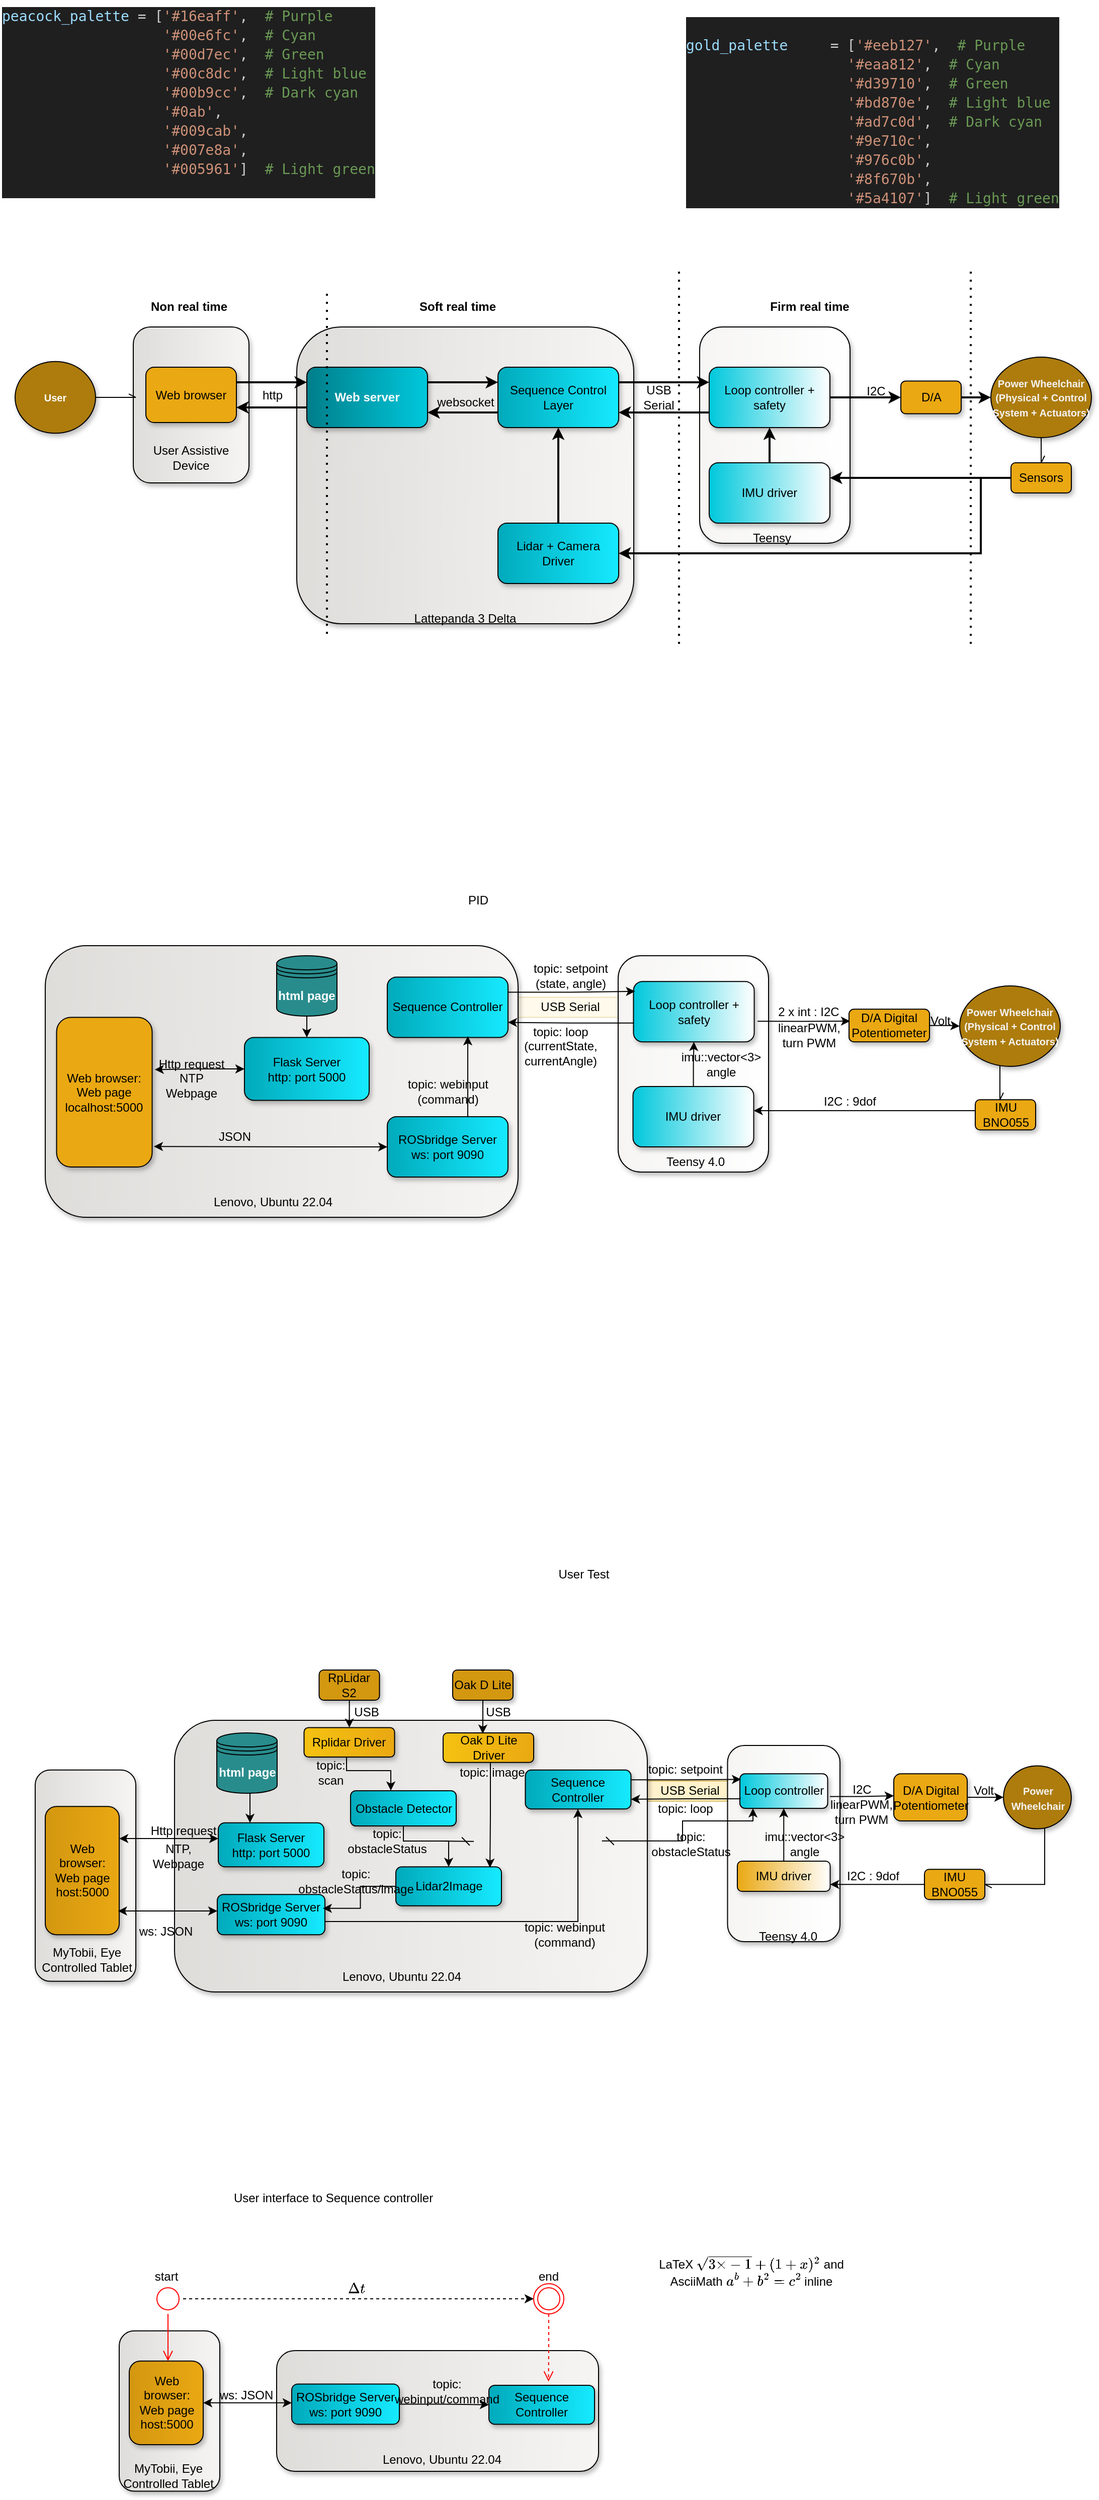 <mxfile version="24.6.4" type="github">
  <diagram name="Page-1" id="5wNfrocpncal_ENUbVDi">
    <mxGraphModel dx="1625" dy="1476" grid="1" gridSize="10" guides="1" tooltips="1" connect="1" arrows="1" fold="1" page="1" pageScale="1" pageWidth="850" pageHeight="1100" math="1" shadow="0">
      <root>
        <mxCell id="0" />
        <mxCell id="1" parent="0" />
        <mxCell id="p1-D8imHahCjLG-PY-Is-79" value="&lt;p style=&quot;line-height: 120%;&quot; align=&quot;right&quot;&gt;&lt;br&gt;&lt;/p&gt;" style="rounded=1;whiteSpace=wrap;html=1;fillColor=#deddda;shadow=1;gradientColor=#f6f5f4;gradientDirection=east;strokeColor=default;" vertex="1" parent="1">
          <mxGeometry x="-230" y="1599.39" width="100" height="210" as="geometry" />
        </mxCell>
        <mxCell id="p1-D8imHahCjLG-PY-Is-80" value="MyTobii, Eye Controlled Tablet" style="text;html=1;align=center;verticalAlign=middle;whiteSpace=wrap;rounded=0;" vertex="1" parent="1">
          <mxGeometry x="-241.5" y="1773.13" width="125" height="30" as="geometry" />
        </mxCell>
        <mxCell id="p1-D8imHahCjLG-PY-Is-12" value="USB Serial" style="text;html=1;align=center;verticalAlign=middle;whiteSpace=wrap;rounded=0;strokeColor=#d6b656;fillColor=#fff2cc;opacity=40;" vertex="1" parent="1">
          <mxGeometry x="242.5" y="831.25" width="117.5" height="20" as="geometry" />
        </mxCell>
        <mxCell id="jyv696TG6-hRHUrcxKSt-2" value="&lt;p style=&quot;line-height: 120%;&quot; align=&quot;right&quot;&gt;&lt;br&gt;&lt;/p&gt;" style="rounded=1;whiteSpace=wrap;html=1;fillColor=#deddda;shadow=1;gradientColor=#f6f5f4;gradientDirection=east;" parent="1" vertex="1">
          <mxGeometry x="-132.5" y="165" width="115" height="155" as="geometry" />
        </mxCell>
        <mxCell id="nIHRb_h8EGxtnhW7rng_-34" value="" style="endArrow=none;dashed=1;html=1;dashPattern=1 3;strokeWidth=2;rounded=0;" parent="1" edge="1">
          <mxGeometry width="50" height="50" relative="1" as="geometry">
            <mxPoint x="700" y="480" as="sourcePoint" />
            <mxPoint x="700" y="110" as="targetPoint" />
          </mxGeometry>
        </mxCell>
        <mxCell id="nIHRb_h8EGxtnhW7rng_-42" value="&lt;p style=&quot;line-height: 120%;&quot; align=&quot;right&quot;&gt;&lt;br&gt;&lt;/p&gt;" style="rounded=1;whiteSpace=wrap;html=1;fillColor=#deddda;shadow=1;gradientColor=#f6f5f4;gradientDirection=east;" parent="1" vertex="1">
          <mxGeometry x="30" y="165" width="335" height="295" as="geometry" />
        </mxCell>
        <mxCell id="nIHRb_h8EGxtnhW7rng_-40" value="&lt;p style=&quot;line-height: 120%;&quot; align=&quot;right&quot;&gt;&lt;br&gt;&lt;/p&gt;" style="rounded=1;whiteSpace=wrap;html=1;fillColor=#f6f5f4;gradientColor=#ffffff;gradientDirection=east;shadow=1;" parent="1" vertex="1">
          <mxGeometry x="430.5" y="165" width="149.5" height="215" as="geometry" />
        </mxCell>
        <mxCell id="nIHRb_h8EGxtnhW7rng_-7" style="edgeStyle=orthogonalEdgeStyle;rounded=0;orthogonalLoop=1;jettySize=auto;html=1;entryX=0;entryY=0.5;entryDx=0;entryDy=0;strokeWidth=2;" parent="1" source="nIHRb_h8EGxtnhW7rng_-2" target="nIHRb_h8EGxtnhW7rng_-21" edge="1">
          <mxGeometry relative="1" as="geometry">
            <mxPoint x="700" y="235" as="targetPoint" />
          </mxGeometry>
        </mxCell>
        <mxCell id="nIHRb_h8EGxtnhW7rng_-2" value="Loop controller + safety" style="rounded=1;whiteSpace=wrap;html=1;fillColor=#00c8dc;shadow=1;gradientColor=#ffffff;gradientDirection=east;" parent="1" vertex="1">
          <mxGeometry x="440" y="205" width="120" height="60" as="geometry" />
        </mxCell>
        <mxCell id="nIHRb_h8EGxtnhW7rng_-3" value="Sequence Control Layer" style="rounded=1;whiteSpace=wrap;html=1;fillColor=#00aabb;shadow=1;fillStyle=auto;gradientColor=#16eaff;gradientDirection=east;" parent="1" vertex="1">
          <mxGeometry x="230" y="205" width="120" height="60" as="geometry" />
        </mxCell>
        <mxCell id="nIHRb_h8EGxtnhW7rng_-4" value="&lt;b&gt;&lt;font color=&quot;#ffffff&quot;&gt;Web server&lt;/font&gt;&lt;/b&gt;" style="rounded=1;whiteSpace=wrap;html=1;fillColor=#007e8a;glass=0;shadow=1;gradientColor=#00c8dc;gradientDirection=east;" parent="1" vertex="1">
          <mxGeometry x="40" y="205" width="120" height="60" as="geometry" />
        </mxCell>
        <mxCell id="nIHRb_h8EGxtnhW7rng_-14" value="" style="edgeStyle=orthogonalEdgeStyle;rounded=0;orthogonalLoop=1;jettySize=auto;html=1;strokeWidth=2;" parent="1" source="nIHRb_h8EGxtnhW7rng_-5" target="nIHRb_h8EGxtnhW7rng_-3" edge="1">
          <mxGeometry relative="1" as="geometry" />
        </mxCell>
        <mxCell id="nIHRb_h8EGxtnhW7rng_-5" value="Lidar + Camera Driver" style="rounded=1;whiteSpace=wrap;html=1;fillColor=#00aabb;shadow=1;gradientColor=#16eaff;gradientDirection=east;" parent="1" vertex="1">
          <mxGeometry x="230" y="360" width="120" height="60" as="geometry" />
        </mxCell>
        <mxCell id="nIHRb_h8EGxtnhW7rng_-13" value="" style="edgeStyle=orthogonalEdgeStyle;rounded=0;orthogonalLoop=1;jettySize=auto;html=1;strokeWidth=2;" parent="1" source="nIHRb_h8EGxtnhW7rng_-6" target="nIHRb_h8EGxtnhW7rng_-2" edge="1">
          <mxGeometry relative="1" as="geometry" />
        </mxCell>
        <mxCell id="nIHRb_h8EGxtnhW7rng_-6" value="IMU driver" style="rounded=1;whiteSpace=wrap;html=1;fillColor=#00c8dc;shadow=1;gradientColor=#ffffff;gradientDirection=east;" parent="1" vertex="1">
          <mxGeometry x="440" y="300" width="120" height="60" as="geometry" />
        </mxCell>
        <mxCell id="nIHRb_h8EGxtnhW7rng_-15" value="" style="endArrow=classic;html=1;rounded=0;exitX=1;exitY=0.25;exitDx=0;exitDy=0;entryX=0;entryY=0.25;entryDx=0;entryDy=0;strokeWidth=2;" parent="1" source="nIHRb_h8EGxtnhW7rng_-3" target="nIHRb_h8EGxtnhW7rng_-2" edge="1">
          <mxGeometry width="50" height="50" relative="1" as="geometry">
            <mxPoint x="360" y="370" as="sourcePoint" />
            <mxPoint x="410" y="320" as="targetPoint" />
          </mxGeometry>
        </mxCell>
        <mxCell id="nIHRb_h8EGxtnhW7rng_-16" value="" style="endArrow=classic;html=1;rounded=0;exitX=0;exitY=0.75;exitDx=0;exitDy=0;entryX=1;entryY=0.75;entryDx=0;entryDy=0;strokeWidth=2;" parent="1" source="nIHRb_h8EGxtnhW7rng_-2" target="nIHRb_h8EGxtnhW7rng_-3" edge="1">
          <mxGeometry width="50" height="50" relative="1" as="geometry">
            <mxPoint x="360" y="370" as="sourcePoint" />
            <mxPoint x="410" y="320" as="targetPoint" />
          </mxGeometry>
        </mxCell>
        <mxCell id="nIHRb_h8EGxtnhW7rng_-17" value="" style="endArrow=classic;html=1;rounded=0;exitX=1;exitY=0.25;exitDx=0;exitDy=0;entryX=0;entryY=0.25;entryDx=0;entryDy=0;strokeWidth=2;" parent="1" source="nIHRb_h8EGxtnhW7rng_-4" edge="1">
          <mxGeometry width="50" height="50" relative="1" as="geometry">
            <mxPoint x="180" y="220" as="sourcePoint" />
            <mxPoint x="230" y="220" as="targetPoint" />
          </mxGeometry>
        </mxCell>
        <mxCell id="nIHRb_h8EGxtnhW7rng_-18" value="" style="endArrow=classic;html=1;rounded=0;exitX=0;exitY=0.75;exitDx=0;exitDy=0;entryX=1;entryY=0.75;entryDx=0;entryDy=0;strokeWidth=2;" parent="1" target="nIHRb_h8EGxtnhW7rng_-4" edge="1">
          <mxGeometry width="50" height="50" relative="1" as="geometry">
            <mxPoint x="230" y="250" as="sourcePoint" />
            <mxPoint x="180" y="250" as="targetPoint" />
          </mxGeometry>
        </mxCell>
        <mxCell id="nIHRb_h8EGxtnhW7rng_-27" value="" style="edgeStyle=orthogonalEdgeStyle;rounded=0;orthogonalLoop=1;jettySize=auto;html=1;endArrow=openAsync;endFill=0;" parent="1" source="nIHRb_h8EGxtnhW7rng_-20" target="nIHRb_h8EGxtnhW7rng_-23" edge="1">
          <mxGeometry relative="1" as="geometry">
            <Array as="points">
              <mxPoint x="770" y="295" />
              <mxPoint x="770" y="295" />
            </Array>
          </mxGeometry>
        </mxCell>
        <mxCell id="nIHRb_h8EGxtnhW7rng_-20" value="&lt;font color=&quot;#f5f4f3&quot;&gt;&lt;b&gt;&lt;font style=&quot;font-size: 10px;&quot;&gt;Power Wheelchair (Physical + Control System + Actuators)&lt;/font&gt;&lt;/b&gt;&lt;/font&gt;" style="ellipse;whiteSpace=wrap;html=1;fillColor=#ad7c0d;shadow=1;" parent="1" vertex="1">
          <mxGeometry x="720" y="195" width="100" height="80" as="geometry" />
        </mxCell>
        <mxCell id="nIHRb_h8EGxtnhW7rng_-54" value="" style="edgeStyle=orthogonalEdgeStyle;rounded=0;orthogonalLoop=1;jettySize=auto;html=1;strokeWidth=2;" parent="1" source="nIHRb_h8EGxtnhW7rng_-21" target="nIHRb_h8EGxtnhW7rng_-20" edge="1">
          <mxGeometry relative="1" as="geometry" />
        </mxCell>
        <mxCell id="nIHRb_h8EGxtnhW7rng_-21" value="D/A" style="rounded=1;whiteSpace=wrap;html=1;fillColor=#eaa812;shadow=1;" parent="1" vertex="1">
          <mxGeometry x="630.5" y="218.75" width="60" height="32.5" as="geometry" />
        </mxCell>
        <mxCell id="nIHRb_h8EGxtnhW7rng_-24" style="edgeStyle=orthogonalEdgeStyle;rounded=0;orthogonalLoop=1;jettySize=auto;html=1;entryX=1;entryY=0.25;entryDx=0;entryDy=0;strokeWidth=2;" parent="1" source="nIHRb_h8EGxtnhW7rng_-23" target="nIHRb_h8EGxtnhW7rng_-6" edge="1">
          <mxGeometry relative="1" as="geometry" />
        </mxCell>
        <mxCell id="nIHRb_h8EGxtnhW7rng_-26" style="edgeStyle=orthogonalEdgeStyle;rounded=0;orthogonalLoop=1;jettySize=auto;html=1;entryX=1;entryY=0.5;entryDx=0;entryDy=0;strokeWidth=2;" parent="1" source="nIHRb_h8EGxtnhW7rng_-23" target="nIHRb_h8EGxtnhW7rng_-5" edge="1">
          <mxGeometry relative="1" as="geometry">
            <Array as="points">
              <mxPoint x="710" y="315" />
              <mxPoint x="710" y="390" />
            </Array>
          </mxGeometry>
        </mxCell>
        <mxCell id="nIHRb_h8EGxtnhW7rng_-23" value="Sensors" style="rounded=1;whiteSpace=wrap;html=1;fillColor=#eaa812;shadow=1;" parent="1" vertex="1">
          <mxGeometry x="740" y="300" width="60" height="30" as="geometry" />
        </mxCell>
        <mxCell id="nIHRb_h8EGxtnhW7rng_-28" value="&lt;div style=&quot;color: #cccccc;background-color: #1f1f1f;font-family: &#39;Droid Sans Mono&#39;, &#39;monospace&#39;, monospace;font-weight: normal;font-size: 14px;line-height: 19px;white-space: pre;&quot;&gt;&lt;div&gt;&lt;span style=&quot;color: #9cdcfe;&quot;&gt;peacock_palette&lt;/span&gt;&lt;span style=&quot;color: #cccccc;&quot;&gt; &lt;/span&gt;&lt;span style=&quot;color: #d4d4d4;&quot;&gt;=&lt;/span&gt;&lt;span style=&quot;color: #cccccc;&quot;&gt; [&lt;/span&gt;&lt;span style=&quot;color: #ce9178;&quot;&gt;&#39;#16eaff&#39;&lt;/span&gt;&lt;span style=&quot;color: #cccccc;&quot;&gt;,  &lt;/span&gt;&lt;span style=&quot;color: #6a9955;&quot;&gt;# Purple&lt;/span&gt;&lt;/div&gt;&lt;div&gt;&lt;span style=&quot;color: #cccccc;&quot;&gt;                   &lt;/span&gt;&lt;span style=&quot;color: #ce9178;&quot;&gt;&#39;#00e6fc&#39;&lt;/span&gt;&lt;span style=&quot;color: #cccccc;&quot;&gt;,  &lt;/span&gt;&lt;span style=&quot;color: #6a9955;&quot;&gt;# Cyan&lt;/span&gt;&lt;/div&gt;&lt;div&gt;&lt;span style=&quot;color: #cccccc;&quot;&gt;                   &lt;/span&gt;&lt;span style=&quot;color: #ce9178;&quot;&gt;&#39;#00d7ec&#39;&lt;/span&gt;&lt;span style=&quot;color: #cccccc;&quot;&gt;,  &lt;/span&gt;&lt;span style=&quot;color: #6a9955;&quot;&gt;# Green&lt;/span&gt;&lt;/div&gt;&lt;div&gt;&lt;span style=&quot;color: #cccccc;&quot;&gt;                   &lt;/span&gt;&lt;span style=&quot;color: #ce9178;&quot;&gt;&#39;#00c8dc&#39;&lt;/span&gt;&lt;span style=&quot;color: #cccccc;&quot;&gt;,  &lt;/span&gt;&lt;span style=&quot;color: #6a9955;&quot;&gt;# Light blue&lt;/span&gt;&lt;/div&gt;&lt;div&gt;&lt;span style=&quot;color: #cccccc;&quot;&gt;                   &lt;/span&gt;&lt;span style=&quot;color: #ce9178;&quot;&gt;&#39;#00b9cc&#39;&lt;/span&gt;&lt;span style=&quot;color: #cccccc;&quot;&gt;,  &lt;/span&gt;&lt;span style=&quot;color: #6a9955;&quot;&gt;# Dark cyan&lt;/span&gt;&lt;/div&gt;&lt;div&gt;&lt;span style=&quot;color: #cccccc;&quot;&gt;                   &lt;/span&gt;&lt;span style=&quot;color: #ce9178;&quot;&gt;&#39;#0ab&#39;&lt;/span&gt;&lt;span style=&quot;color: #cccccc;&quot;&gt;,&lt;/span&gt;&lt;/div&gt;&lt;div&gt;&lt;span style=&quot;color: #cccccc;&quot;&gt;                   &lt;/span&gt;&lt;span style=&quot;color: #ce9178;&quot;&gt;&#39;#009cab&#39;&lt;/span&gt;&lt;span style=&quot;color: #cccccc;&quot;&gt;,&lt;/span&gt;&lt;/div&gt;&lt;div&gt;&lt;span style=&quot;color: #cccccc;&quot;&gt;                   &lt;/span&gt;&lt;span style=&quot;color: #ce9178;&quot;&gt;&#39;#007e8a&#39;&lt;/span&gt;&lt;span style=&quot;color: #cccccc;&quot;&gt;,&lt;/span&gt;&lt;/div&gt;&lt;div&gt;&lt;span style=&quot;color: #cccccc;&quot;&gt;                   &lt;/span&gt;&lt;span style=&quot;color: #ce9178;&quot;&gt;&#39;#005961&#39;&lt;/span&gt;&lt;span style=&quot;color: #cccccc;&quot;&gt;]  &lt;/span&gt;&lt;span style=&quot;color: #6a9955;&quot;&gt;# Light green&lt;/span&gt;&lt;/div&gt;&lt;br&gt;&lt;/div&gt;" style="text;whiteSpace=wrap;html=1;" parent="1" vertex="1">
          <mxGeometry x="-265" y="-160" width="400" height="210" as="geometry" />
        </mxCell>
        <mxCell id="nIHRb_h8EGxtnhW7rng_-29" value="&lt;div style=&quot;color: #cccccc;background-color: #1f1f1f;font-family: &#39;Droid Sans Mono&#39;, &#39;monospace&#39;, monospace;font-weight: normal;font-size: 14px;line-height: 19px;white-space: pre;&quot;&gt;&lt;br&gt;&lt;div&gt;&lt;span style=&quot;color: #9cdcfe;&quot;&gt;gold_palette&lt;/span&gt;&lt;span style=&quot;color: #cccccc;&quot;&gt;     &lt;/span&gt;&lt;span style=&quot;color: #d4d4d4;&quot;&gt;=&lt;/span&gt;&lt;span style=&quot;color: #cccccc;&quot;&gt; [&lt;/span&gt;&lt;span style=&quot;color: #ce9178;&quot;&gt;&#39;#eeb127&#39;&lt;/span&gt;&lt;span style=&quot;color: #cccccc;&quot;&gt;,  &lt;/span&gt;&lt;span style=&quot;color: #6a9955;&quot;&gt;# Purple&lt;/span&gt;&lt;/div&gt;&lt;div&gt;&lt;span style=&quot;color: #cccccc;&quot;&gt;                   &lt;/span&gt;&lt;span style=&quot;color: #ce9178;&quot;&gt;&#39;#eaa812&#39;&lt;/span&gt;&lt;span style=&quot;color: #cccccc;&quot;&gt;,  &lt;/span&gt;&lt;span style=&quot;color: #6a9955;&quot;&gt;# Cyan&lt;/span&gt;&lt;/div&gt;&lt;div&gt;&lt;span style=&quot;color: #cccccc;&quot;&gt;                   &lt;/span&gt;&lt;span style=&quot;color: #ce9178;&quot;&gt;&#39;#d39710&#39;&lt;/span&gt;&lt;span style=&quot;color: #cccccc;&quot;&gt;,  &lt;/span&gt;&lt;span style=&quot;color: #6a9955;&quot;&gt;# Green&lt;/span&gt;&lt;/div&gt;&lt;div&gt;&lt;span style=&quot;color: #cccccc;&quot;&gt;                   &lt;/span&gt;&lt;span style=&quot;color: #ce9178;&quot;&gt;&#39;#bd870e&#39;&lt;/span&gt;&lt;span style=&quot;color: #cccccc;&quot;&gt;,  &lt;/span&gt;&lt;span style=&quot;color: #6a9955;&quot;&gt;# Light blue&lt;/span&gt;&lt;/div&gt;&lt;div&gt;&lt;span style=&quot;color: #cccccc;&quot;&gt;                   &lt;/span&gt;&lt;span style=&quot;color: #ce9178;&quot;&gt;&#39;#ad7c0d&#39;&lt;/span&gt;&lt;span style=&quot;color: #cccccc;&quot;&gt;,  &lt;/span&gt;&lt;span style=&quot;color: #6a9955;&quot;&gt;# Dark cyan&lt;/span&gt;&lt;/div&gt;&lt;div&gt;&lt;span style=&quot;color: #cccccc;&quot;&gt;                   &lt;/span&gt;&lt;span style=&quot;color: #ce9178;&quot;&gt;&#39;#9e710c&#39;&lt;/span&gt;&lt;span style=&quot;color: #cccccc;&quot;&gt;,&lt;/span&gt;&lt;/div&gt;&lt;div&gt;&lt;span style=&quot;color: #cccccc;&quot;&gt;                   &lt;/span&gt;&lt;span style=&quot;color: #ce9178;&quot;&gt;&#39;#976c0b&#39;&lt;/span&gt;&lt;span style=&quot;color: #cccccc;&quot;&gt;,&lt;/span&gt;&lt;/div&gt;&lt;div&gt;&lt;span style=&quot;color: #cccccc;&quot;&gt;                   &lt;/span&gt;&lt;span style=&quot;color: #ce9178;&quot;&gt;&#39;#8f670b&#39;&lt;/span&gt;&lt;span style=&quot;color: #cccccc;&quot;&gt;,&lt;/span&gt;&lt;/div&gt;&lt;div&gt;&lt;span style=&quot;color: #cccccc;&quot;&gt;                   &lt;/span&gt;&lt;span style=&quot;color: #ce9178;&quot;&gt;&#39;#5a4107&#39;&lt;/span&gt;&lt;span style=&quot;color: #cccccc;&quot;&gt;]  &lt;/span&gt;&lt;span style=&quot;color: #6a9955;&quot;&gt;# Light green&lt;/span&gt;&lt;/div&gt;&lt;/div&gt;" style="text;whiteSpace=wrap;html=1;" parent="1" vertex="1">
          <mxGeometry x="415" y="-150" width="400" height="210" as="geometry" />
        </mxCell>
        <mxCell id="nIHRb_h8EGxtnhW7rng_-33" value="" style="endArrow=none;dashed=1;html=1;dashPattern=1 3;strokeWidth=2;rounded=0;" parent="1" edge="1">
          <mxGeometry width="50" height="50" relative="1" as="geometry">
            <mxPoint x="410" y="480" as="sourcePoint" />
            <mxPoint x="410" y="110" as="targetPoint" />
          </mxGeometry>
        </mxCell>
        <mxCell id="nIHRb_h8EGxtnhW7rng_-36" value="&lt;b&gt;Firm real time&lt;br&gt;&lt;/b&gt;" style="text;html=1;align=center;verticalAlign=middle;whiteSpace=wrap;rounded=0;" parent="1" vertex="1">
          <mxGeometry x="470" y="130" width="140" height="30" as="geometry" />
        </mxCell>
        <mxCell id="nIHRb_h8EGxtnhW7rng_-37" value="&lt;b&gt;Soft real time&lt;br&gt;&lt;/b&gt;" style="text;html=1;align=center;verticalAlign=middle;whiteSpace=wrap;rounded=0;" parent="1" vertex="1">
          <mxGeometry x="135" y="130" width="110" height="30" as="geometry" />
        </mxCell>
        <mxCell id="nIHRb_h8EGxtnhW7rng_-41" value="Teensy" style="text;html=1;align=center;verticalAlign=middle;whiteSpace=wrap;rounded=0;" parent="1" vertex="1">
          <mxGeometry x="440" y="360" width="125" height="30" as="geometry" />
        </mxCell>
        <mxCell id="nIHRb_h8EGxtnhW7rng_-44" value="Lattepanda 3 Delta" style="text;html=1;align=center;verticalAlign=middle;whiteSpace=wrap;rounded=0;" parent="1" vertex="1">
          <mxGeometry x="135" y="440" width="125" height="30" as="geometry" />
        </mxCell>
        <mxCell id="nIHRb_h8EGxtnhW7rng_-45" value="websocket" style="text;html=1;align=center;verticalAlign=middle;whiteSpace=wrap;rounded=0;" parent="1" vertex="1">
          <mxGeometry x="167.5" y="225" width="60" height="30" as="geometry" />
        </mxCell>
        <mxCell id="nIHRb_h8EGxtnhW7rng_-46" value="USB Serial" style="text;html=1;align=center;verticalAlign=middle;whiteSpace=wrap;rounded=0;" parent="1" vertex="1">
          <mxGeometry x="365" y="225" width="50" height="20" as="geometry" />
        </mxCell>
        <mxCell id="nIHRb_h8EGxtnhW7rng_-50" value="I2C" style="text;html=1;align=center;verticalAlign=middle;whiteSpace=wrap;rounded=0;" parent="1" vertex="1">
          <mxGeometry x="580.5" y="218.75" width="50" height="20" as="geometry" />
        </mxCell>
        <mxCell id="jyv696TG6-hRHUrcxKSt-1" value="Web browser" style="rounded=1;whiteSpace=wrap;html=1;fillColor=#eaa812;shadow=1;" parent="1" vertex="1">
          <mxGeometry x="-120" y="205" width="90" height="55" as="geometry" />
        </mxCell>
        <mxCell id="jyv696TG6-hRHUrcxKSt-10" value="http" style="text;html=1;align=center;verticalAlign=middle;whiteSpace=wrap;rounded=0;" parent="1" vertex="1">
          <mxGeometry x="-24" y="218" width="60" height="30" as="geometry" />
        </mxCell>
        <mxCell id="jyv696TG6-hRHUrcxKSt-12" value="" style="endArrow=classic;html=1;rounded=0;exitX=1;exitY=0.25;exitDx=0;exitDy=0;entryX=0;entryY=0.25;entryDx=0;entryDy=0;strokeWidth=2;" parent="1" edge="1">
          <mxGeometry width="50" height="50" relative="1" as="geometry">
            <mxPoint x="-30" y="220" as="sourcePoint" />
            <mxPoint x="40" y="220" as="targetPoint" />
          </mxGeometry>
        </mxCell>
        <mxCell id="jyv696TG6-hRHUrcxKSt-13" value="" style="endArrow=classic;html=1;rounded=0;exitX=1;exitY=0.25;exitDx=0;exitDy=0;entryX=0;entryY=0.25;entryDx=0;entryDy=0;strokeWidth=2;" parent="1" edge="1">
          <mxGeometry width="50" height="50" relative="1" as="geometry">
            <mxPoint x="40" y="245" as="sourcePoint" />
            <mxPoint x="-30" y="245" as="targetPoint" />
          </mxGeometry>
        </mxCell>
        <mxCell id="jyv696TG6-hRHUrcxKSt-15" value="User Assistive Device" style="text;html=1;align=center;verticalAlign=middle;whiteSpace=wrap;rounded=0;" parent="1" vertex="1">
          <mxGeometry x="-113.75" y="280" width="77.5" height="30" as="geometry" />
        </mxCell>
        <mxCell id="zoKQyQCh-kS3YB94Hqcn-1" value="&lt;b&gt;&lt;font color=&quot;#ffffff&quot; style=&quot;font-size: 10px;&quot;&gt;User&lt;br&gt;&lt;/font&gt;&lt;/b&gt;" style="ellipse;whiteSpace=wrap;html=1;fillColor=#ad7c0d;shadow=1;" parent="1" vertex="1">
          <mxGeometry x="-250" y="199.38" width="80" height="71.25" as="geometry" />
        </mxCell>
        <mxCell id="zoKQyQCh-kS3YB94Hqcn-2" style="edgeStyle=orthogonalEdgeStyle;rounded=0;orthogonalLoop=1;jettySize=auto;html=1;entryX=0.022;entryY=0.452;entryDx=0;entryDy=0;entryPerimeter=0;endArrow=openAsync;endFill=0;" parent="1" source="zoKQyQCh-kS3YB94Hqcn-1" target="jyv696TG6-hRHUrcxKSt-2" edge="1">
          <mxGeometry relative="1" as="geometry" />
        </mxCell>
        <mxCell id="zoKQyQCh-kS3YB94Hqcn-3" value="" style="endArrow=none;dashed=1;html=1;dashPattern=1 3;strokeWidth=2;rounded=0;" parent="1" edge="1">
          <mxGeometry width="50" height="50" relative="1" as="geometry">
            <mxPoint x="60" y="470" as="sourcePoint" />
            <mxPoint x="60" y="128" as="targetPoint" />
          </mxGeometry>
        </mxCell>
        <mxCell id="ncQhssHNfEqB10aSNnV6-1" value="&lt;b&gt;Non real time&lt;br&gt;&lt;/b&gt;" style="text;html=1;align=center;verticalAlign=middle;whiteSpace=wrap;rounded=0;" parent="1" vertex="1">
          <mxGeometry x="-132.5" y="130" width="110" height="30" as="geometry" />
        </mxCell>
        <mxCell id="PQUjQ4LUaXkCyjSrOcuq-2" value="&lt;p style=&quot;line-height: 120%;&quot; align=&quot;right&quot;&gt;&lt;br&gt;&lt;/p&gt;" style="rounded=1;whiteSpace=wrap;html=1;fillColor=#f6f5f4;gradientColor=#ffffff;gradientDirection=east;shadow=1;" parent="1" vertex="1">
          <mxGeometry x="349.5" y="790" width="149.5" height="215" as="geometry" />
        </mxCell>
        <mxCell id="PQUjQ4LUaXkCyjSrOcuq-3" style="edgeStyle=orthogonalEdgeStyle;rounded=0;orthogonalLoop=1;jettySize=auto;html=1;strokeWidth=1;exitX=1.027;exitY=0.659;exitDx=0;exitDy=0;exitPerimeter=0;" parent="1" source="PQUjQ4LUaXkCyjSrOcuq-4" edge="1">
          <mxGeometry relative="1" as="geometry">
            <mxPoint x="580" y="855" as="targetPoint" />
            <mxPoint x="490" y="855" as="sourcePoint" />
          </mxGeometry>
        </mxCell>
        <mxCell id="PQUjQ4LUaXkCyjSrOcuq-4" value="Loop controller + safety" style="rounded=1;whiteSpace=wrap;html=1;fillColor=#00c8dc;shadow=1;gradientColor=#ffffff;gradientDirection=east;" parent="1" vertex="1">
          <mxGeometry x="364.75" y="815.63" width="120" height="60" as="geometry" />
        </mxCell>
        <mxCell id="PQUjQ4LUaXkCyjSrOcuq-5" value="" style="edgeStyle=orthogonalEdgeStyle;rounded=0;orthogonalLoop=1;jettySize=auto;html=1;strokeWidth=1;" parent="1" source="PQUjQ4LUaXkCyjSrOcuq-6" target="PQUjQ4LUaXkCyjSrOcuq-4" edge="1">
          <mxGeometry relative="1" as="geometry" />
        </mxCell>
        <mxCell id="PQUjQ4LUaXkCyjSrOcuq-6" value="IMU driver" style="rounded=1;whiteSpace=wrap;html=1;fillColor=#00c8dc;shadow=1;gradientColor=#ffffff;gradientDirection=east;" parent="1" vertex="1">
          <mxGeometry x="364.25" y="920" width="120" height="60" as="geometry" />
        </mxCell>
        <mxCell id="PQUjQ4LUaXkCyjSrOcuq-7" value="" style="edgeStyle=orthogonalEdgeStyle;rounded=0;orthogonalLoop=1;jettySize=auto;html=1;endArrow=openAsync;endFill=0;" parent="1" source="PQUjQ4LUaXkCyjSrOcuq-8" target="PQUjQ4LUaXkCyjSrOcuq-12" edge="1">
          <mxGeometry relative="1" as="geometry">
            <Array as="points">
              <mxPoint x="729" y="920" />
              <mxPoint x="729" y="920" />
            </Array>
          </mxGeometry>
        </mxCell>
        <mxCell id="PQUjQ4LUaXkCyjSrOcuq-8" value="&lt;font color=&quot;#f5f4f3&quot;&gt;&lt;b&gt;&lt;font style=&quot;font-size: 10px;&quot;&gt;Power Wheelchair (Physical + Control System + Actuators)&lt;/font&gt;&lt;/b&gt;&lt;/font&gt;" style="ellipse;whiteSpace=wrap;html=1;fillColor=#ad7c0d;shadow=1;" parent="1" vertex="1">
          <mxGeometry x="689" y="820" width="100" height="80" as="geometry" />
        </mxCell>
        <mxCell id="p1-D8imHahCjLG-PY-Is-6" value="" style="edgeStyle=orthogonalEdgeStyle;rounded=0;orthogonalLoop=1;jettySize=auto;html=1;" edge="1" parent="1" source="PQUjQ4LUaXkCyjSrOcuq-10" target="PQUjQ4LUaXkCyjSrOcuq-8">
          <mxGeometry relative="1" as="geometry" />
        </mxCell>
        <mxCell id="PQUjQ4LUaXkCyjSrOcuq-10" value="D/A Digital Potentiometer" style="rounded=1;whiteSpace=wrap;html=1;fillColor=#eaa812;shadow=1;" parent="1" vertex="1">
          <mxGeometry x="579" y="843.12" width="80" height="32.5" as="geometry" />
        </mxCell>
        <mxCell id="PQUjQ4LUaXkCyjSrOcuq-11" style="edgeStyle=orthogonalEdgeStyle;rounded=0;orthogonalLoop=1;jettySize=auto;html=1;strokeWidth=1;" parent="1" source="PQUjQ4LUaXkCyjSrOcuq-12" target="PQUjQ4LUaXkCyjSrOcuq-6" edge="1">
          <mxGeometry relative="1" as="geometry">
            <Array as="points">
              <mxPoint x="550" y="944" />
              <mxPoint x="550" y="944" />
            </Array>
          </mxGeometry>
        </mxCell>
        <mxCell id="PQUjQ4LUaXkCyjSrOcuq-12" value="IMU BNO055" style="rounded=1;whiteSpace=wrap;html=1;fillColor=#eaa812;shadow=1;" parent="1" vertex="1">
          <mxGeometry x="704.5" y="933.13" width="60" height="30" as="geometry" />
        </mxCell>
        <mxCell id="PQUjQ4LUaXkCyjSrOcuq-14" value="Teensy 4.0" style="text;html=1;align=center;verticalAlign=middle;whiteSpace=wrap;rounded=0;" parent="1" vertex="1">
          <mxGeometry x="364.25" y="980" width="125" height="30" as="geometry" />
        </mxCell>
        <mxCell id="PQUjQ4LUaXkCyjSrOcuq-15" value="2 x int : I2C" style="text;html=1;align=center;verticalAlign=middle;whiteSpace=wrap;rounded=0;" parent="1" vertex="1">
          <mxGeometry x="499" y="838.76" width="80" height="13.75" as="geometry" />
        </mxCell>
        <mxCell id="p1-D8imHahCjLG-PY-Is-2" value="linearPWM, turn PWM" style="text;html=1;align=center;verticalAlign=middle;whiteSpace=wrap;rounded=0;" vertex="1" parent="1">
          <mxGeometry x="499.25" y="861.88" width="80.75" height="13.75" as="geometry" />
        </mxCell>
        <mxCell id="p1-D8imHahCjLG-PY-Is-3" value="I2C : 9dof" style="text;html=1;align=center;verticalAlign=middle;whiteSpace=wrap;rounded=0;" vertex="1" parent="1">
          <mxGeometry x="550" y="928.13" width="59.5" height="13.75" as="geometry" />
        </mxCell>
        <mxCell id="p1-D8imHahCjLG-PY-Is-4" value="imu::vector&amp;lt;3&amp;gt; angle" style="text;html=1;align=center;verticalAlign=middle;whiteSpace=wrap;rounded=0;" vertex="1" parent="1">
          <mxGeometry x="415" y="880" width="74.25" height="35" as="geometry" />
        </mxCell>
        <mxCell id="p1-D8imHahCjLG-PY-Is-7" value="&lt;p style=&quot;line-height: 120%;&quot; align=&quot;right&quot;&gt;&lt;br&gt;&lt;/p&gt;" style="rounded=1;whiteSpace=wrap;html=1;fillColor=#deddda;shadow=1;gradientColor=#f6f5f4;gradientDirection=east;" vertex="1" parent="1">
          <mxGeometry x="-220" y="780" width="470" height="270" as="geometry" />
        </mxCell>
        <mxCell id="p1-D8imHahCjLG-PY-Is-8" value="Lenovo, Ubuntu 22.04" style="text;html=1;align=center;verticalAlign=middle;whiteSpace=wrap;rounded=0;" vertex="1" parent="1">
          <mxGeometry x="-56.5" y="1020" width="125" height="30" as="geometry" />
        </mxCell>
        <mxCell id="p1-D8imHahCjLG-PY-Is-9" value="Sequence Controller" style="rounded=1;whiteSpace=wrap;html=1;fillColor=#00aabb;shadow=1;fillStyle=auto;gradientColor=#16eaff;gradientDirection=east;" vertex="1" parent="1">
          <mxGeometry x="120" y="811.25" width="120" height="60" as="geometry" />
        </mxCell>
        <mxCell id="p1-D8imHahCjLG-PY-Is-10" style="edgeStyle=orthogonalEdgeStyle;rounded=0;orthogonalLoop=1;jettySize=auto;html=1;entryX=0.013;entryY=0.163;entryDx=0;entryDy=0;entryPerimeter=0;exitX=1;exitY=0.25;exitDx=0;exitDy=0;" edge="1" parent="1" source="p1-D8imHahCjLG-PY-Is-9" target="PQUjQ4LUaXkCyjSrOcuq-4">
          <mxGeometry relative="1" as="geometry" />
        </mxCell>
        <mxCell id="p1-D8imHahCjLG-PY-Is-11" style="edgeStyle=orthogonalEdgeStyle;rounded=0;orthogonalLoop=1;jettySize=auto;html=1;entryX=1;entryY=0.75;entryDx=0;entryDy=0;exitX=0.004;exitY=0.687;exitDx=0;exitDy=0;exitPerimeter=0;" edge="1" parent="1" source="PQUjQ4LUaXkCyjSrOcuq-4" target="p1-D8imHahCjLG-PY-Is-9">
          <mxGeometry relative="1" as="geometry" />
        </mxCell>
        <mxCell id="p1-D8imHahCjLG-PY-Is-13" value="topic: setpoint (state, angle)" style="text;html=1;align=center;verticalAlign=middle;whiteSpace=wrap;rounded=0;" vertex="1" parent="1">
          <mxGeometry x="255" y="800" width="95" height="20" as="geometry" />
        </mxCell>
        <mxCell id="p1-D8imHahCjLG-PY-Is-14" value="topic: loop (currentState, currentAngle)" style="text;html=1;align=center;verticalAlign=middle;whiteSpace=wrap;rounded=0;" vertex="1" parent="1">
          <mxGeometry x="245" y="870" width="95" height="20" as="geometry" />
        </mxCell>
        <mxCell id="p1-D8imHahCjLG-PY-Is-22" style="edgeStyle=orthogonalEdgeStyle;rounded=0;orthogonalLoop=1;jettySize=auto;html=1;" edge="1" parent="1" source="p1-D8imHahCjLG-PY-Is-15">
          <mxGeometry relative="1" as="geometry">
            <mxPoint x="200" y="870" as="targetPoint" />
            <Array as="points">
              <mxPoint x="200" y="871" />
            </Array>
          </mxGeometry>
        </mxCell>
        <mxCell id="p1-D8imHahCjLG-PY-Is-15" value="&lt;div&gt;ROSbridge Server&lt;/div&gt;&lt;div&gt;ws: port 9090&lt;br&gt;&lt;/div&gt;" style="rounded=1;whiteSpace=wrap;html=1;fillColor=#00aabb;shadow=1;fillStyle=auto;gradientColor=#16eaff;gradientDirection=east;" vertex="1" parent="1">
          <mxGeometry x="120" y="950" width="120" height="60" as="geometry" />
        </mxCell>
        <mxCell id="p1-D8imHahCjLG-PY-Is-16" value="&lt;div&gt;Flask Server&lt;/div&gt;&lt;div&gt;http: port 5000&lt;/div&gt;" style="rounded=1;whiteSpace=wrap;html=1;fillColor=#00aabb;shadow=1;fillStyle=auto;gradientColor=#16eaff;gradientDirection=east;" vertex="1" parent="1">
          <mxGeometry x="-22" y="871.25" width="124" height="62.5" as="geometry" />
        </mxCell>
        <mxCell id="p1-D8imHahCjLG-PY-Is-17" value="&lt;div&gt;Web browser: Web page&lt;/div&gt;&lt;div&gt;localhost:5000&lt;br&gt;&lt;/div&gt;" style="rounded=1;whiteSpace=wrap;html=1;fillColor=#eaa812;shadow=1;" vertex="1" parent="1">
          <mxGeometry x="-208.75" y="851.25" width="95" height="148.75" as="geometry" />
        </mxCell>
        <mxCell id="p1-D8imHahCjLG-PY-Is-19" value="" style="edgeStyle=orthogonalEdgeStyle;rounded=0;orthogonalLoop=1;jettySize=auto;html=1;" edge="1" parent="1" source="p1-D8imHahCjLG-PY-Is-18" target="p1-D8imHahCjLG-PY-Is-16">
          <mxGeometry relative="1" as="geometry" />
        </mxCell>
        <mxCell id="p1-D8imHahCjLG-PY-Is-18" value="&lt;font color=&quot;#ffffff&quot;&gt;&lt;b&gt;html page&lt;/b&gt;&lt;/font&gt;" style="shape=datastore;whiteSpace=wrap;html=1;fillColor=#298c8c;" vertex="1" parent="1">
          <mxGeometry x="10" y="790" width="60" height="60" as="geometry" />
        </mxCell>
        <mxCell id="p1-D8imHahCjLG-PY-Is-27" style="edgeStyle=orthogonalEdgeStyle;rounded=0;orthogonalLoop=1;jettySize=auto;html=1;entryX=1.027;entryY=0.349;entryDx=0;entryDy=0;entryPerimeter=0;startArrow=classic;startFill=1;" edge="1" parent="1" source="p1-D8imHahCjLG-PY-Is-16" target="p1-D8imHahCjLG-PY-Is-17">
          <mxGeometry relative="1" as="geometry" />
        </mxCell>
        <mxCell id="p1-D8imHahCjLG-PY-Is-28" value="JSON" style="text;html=1;align=center;verticalAlign=middle;whiteSpace=wrap;rounded=0;" vertex="1" parent="1">
          <mxGeometry x="-79" y="960" width="95" height="20" as="geometry" />
        </mxCell>
        <mxCell id="p1-D8imHahCjLG-PY-Is-29" value="Http request" style="text;html=1;align=center;verticalAlign=middle;whiteSpace=wrap;rounded=0;" vertex="1" parent="1">
          <mxGeometry x="-122.5" y="887.5" width="95" height="20" as="geometry" />
        </mxCell>
        <mxCell id="p1-D8imHahCjLG-PY-Is-30" value="&lt;div&gt;NTP&lt;/div&gt;&lt;div&gt;Webpage&lt;br&gt;&lt;/div&gt;" style="text;html=1;align=center;verticalAlign=middle;whiteSpace=wrap;rounded=0;" vertex="1" parent="1">
          <mxGeometry x="-122.5" y="903.13" width="95" height="31.25" as="geometry" />
        </mxCell>
        <mxCell id="p1-D8imHahCjLG-PY-Is-31" value="topic: webinput (command)" style="text;html=1;align=center;verticalAlign=middle;whiteSpace=wrap;rounded=0;" vertex="1" parent="1">
          <mxGeometry x="132.5" y="915" width="95" height="20" as="geometry" />
        </mxCell>
        <mxCell id="p1-D8imHahCjLG-PY-Is-32" value="Volt" style="text;html=1;align=center;verticalAlign=middle;whiteSpace=wrap;rounded=0;" vertex="1" parent="1">
          <mxGeometry x="649.5" y="848.12" width="39.5" height="13.75" as="geometry" />
        </mxCell>
        <mxCell id="p1-D8imHahCjLG-PY-Is-37" style="edgeStyle=orthogonalEdgeStyle;rounded=0;orthogonalLoop=1;jettySize=auto;html=1;entryX=1.018;entryY=0.863;entryDx=0;entryDy=0;entryPerimeter=0;startArrow=classic;startFill=1;" edge="1" parent="1" source="p1-D8imHahCjLG-PY-Is-15" target="p1-D8imHahCjLG-PY-Is-17">
          <mxGeometry relative="1" as="geometry">
            <Array as="points">
              <mxPoint x="40" y="980" />
              <mxPoint x="40" y="980" />
            </Array>
          </mxGeometry>
        </mxCell>
        <mxCell id="p1-D8imHahCjLG-PY-Is-40" value="PID" style="text;html=1;align=center;verticalAlign=middle;resizable=0;points=[];autosize=1;strokeColor=none;fillColor=none;" vertex="1" parent="1">
          <mxGeometry x="190" y="720" width="40" height="30" as="geometry" />
        </mxCell>
        <mxCell id="p1-D8imHahCjLG-PY-Is-41" value="USB Serial" style="text;html=1;align=center;verticalAlign=middle;whiteSpace=wrap;rounded=0;strokeColor=#d6b656;fillColor=#fff2cc;" vertex="1" parent="1">
          <mxGeometry x="362.25" y="1610.3" width="117.5" height="20" as="geometry" />
        </mxCell>
        <mxCell id="p1-D8imHahCjLG-PY-Is-42" value="&lt;p style=&quot;line-height: 120%;&quot; align=&quot;right&quot;&gt;&lt;br&gt;&lt;/p&gt;" style="rounded=1;whiteSpace=wrap;html=1;fillColor=#f6f5f4;gradientColor=#ffffff;gradientDirection=east;shadow=1;strokeColor=default;" vertex="1" parent="1">
          <mxGeometry x="458.25" y="1575" width="111.75" height="195" as="geometry" />
        </mxCell>
        <mxCell id="p1-D8imHahCjLG-PY-Is-43" style="edgeStyle=orthogonalEdgeStyle;rounded=0;orthogonalLoop=1;jettySize=auto;html=1;strokeWidth=1;exitX=1.027;exitY=0.659;exitDx=0;exitDy=0;exitPerimeter=0;" edge="1" parent="1" source="p1-D8imHahCjLG-PY-Is-44">
          <mxGeometry relative="1" as="geometry">
            <mxPoint x="623.5" y="1625" as="targetPoint" />
            <mxPoint x="581.5" y="1625" as="sourcePoint" />
          </mxGeometry>
        </mxCell>
        <mxCell id="p1-D8imHahCjLG-PY-Is-44" value="Loop controller" style="rounded=1;whiteSpace=wrap;html=1;fillColor=#00c8dc;shadow=1;gradientColor=#ffffff;gradientDirection=east;" vertex="1" parent="1">
          <mxGeometry x="470.5" y="1603.12" width="87.25" height="34.37" as="geometry" />
        </mxCell>
        <mxCell id="p1-D8imHahCjLG-PY-Is-45" value="" style="edgeStyle=orthogonalEdgeStyle;rounded=0;orthogonalLoop=1;jettySize=auto;html=1;strokeWidth=1;" edge="1" parent="1" source="p1-D8imHahCjLG-PY-Is-46" target="p1-D8imHahCjLG-PY-Is-44">
          <mxGeometry relative="1" as="geometry" />
        </mxCell>
        <mxCell id="p1-D8imHahCjLG-PY-Is-46" value="IMU driver" style="rounded=1;whiteSpace=wrap;html=1;fillColor=#eaa812;shadow=1;gradientColor=#ffffff;gradientDirection=east;" vertex="1" parent="1">
          <mxGeometry x="468" y="1690" width="92.25" height="30" as="geometry" />
        </mxCell>
        <mxCell id="p1-D8imHahCjLG-PY-Is-47" value="" style="edgeStyle=orthogonalEdgeStyle;rounded=0;orthogonalLoop=1;jettySize=auto;html=1;endArrow=openAsync;endFill=0;" edge="1" parent="1" source="p1-D8imHahCjLG-PY-Is-48" target="p1-D8imHahCjLG-PY-Is-52">
          <mxGeometry relative="1" as="geometry">
            <Array as="points">
              <mxPoint x="773.5" y="1690" />
              <mxPoint x="773.5" y="1690" />
            </Array>
          </mxGeometry>
        </mxCell>
        <mxCell id="p1-D8imHahCjLG-PY-Is-48" value="&lt;font color=&quot;#f5f4f3&quot;&gt;&lt;b&gt;&lt;font style=&quot;font-size: 10px;&quot;&gt;Power Wheelchair&lt;/font&gt;&lt;/b&gt;&lt;/font&gt;" style="ellipse;whiteSpace=wrap;html=1;fillColor=#ad7c0d;shadow=1;" vertex="1" parent="1">
          <mxGeometry x="732.5" y="1595.31" width="67.5" height="62.5" as="geometry" />
        </mxCell>
        <mxCell id="p1-D8imHahCjLG-PY-Is-49" value="" style="edgeStyle=orthogonalEdgeStyle;rounded=0;orthogonalLoop=1;jettySize=auto;html=1;" edge="1" parent="1" source="p1-D8imHahCjLG-PY-Is-50" target="p1-D8imHahCjLG-PY-Is-48">
          <mxGeometry relative="1" as="geometry" />
        </mxCell>
        <mxCell id="p1-D8imHahCjLG-PY-Is-50" value="D/A Digital Potentiometer" style="rounded=1;whiteSpace=wrap;html=1;fillColor=#eaa812;shadow=1;" vertex="1" parent="1">
          <mxGeometry x="623.5" y="1603.12" width="73" height="46.88" as="geometry" />
        </mxCell>
        <mxCell id="p1-D8imHahCjLG-PY-Is-51" style="edgeStyle=orthogonalEdgeStyle;rounded=0;orthogonalLoop=1;jettySize=auto;html=1;strokeWidth=1;" edge="1" parent="1" source="p1-D8imHahCjLG-PY-Is-52" target="p1-D8imHahCjLG-PY-Is-46">
          <mxGeometry relative="1" as="geometry">
            <Array as="points">
              <mxPoint x="641.5" y="1714" />
              <mxPoint x="641.5" y="1714" />
            </Array>
          </mxGeometry>
        </mxCell>
        <mxCell id="p1-D8imHahCjLG-PY-Is-52" value="IMU BNO055" style="rounded=1;whiteSpace=wrap;html=1;fillColor=#eaa812;shadow=1;" vertex="1" parent="1">
          <mxGeometry x="654" y="1698.12" width="60" height="30" as="geometry" />
        </mxCell>
        <mxCell id="p1-D8imHahCjLG-PY-Is-53" value="Teensy 4.0" style="text;html=1;align=center;verticalAlign=middle;whiteSpace=wrap;rounded=0;" vertex="1" parent="1">
          <mxGeometry x="455.75" y="1750" width="125" height="30" as="geometry" />
        </mxCell>
        <mxCell id="p1-D8imHahCjLG-PY-Is-54" value="I2C" style="text;html=1;align=center;verticalAlign=middle;whiteSpace=wrap;rounded=0;" vertex="1" parent="1">
          <mxGeometry x="552" y="1611.88" width="80" height="13.75" as="geometry" />
        </mxCell>
        <mxCell id="p1-D8imHahCjLG-PY-Is-55" value="linearPWM, turn PWM" style="text;html=1;align=center;verticalAlign=middle;whiteSpace=wrap;rounded=0;" vertex="1" parent="1">
          <mxGeometry x="551.25" y="1633.75" width="80.75" height="13.75" as="geometry" />
        </mxCell>
        <mxCell id="p1-D8imHahCjLG-PY-Is-56" value="I2C : 9dof" style="text;html=1;align=center;verticalAlign=middle;whiteSpace=wrap;rounded=0;" vertex="1" parent="1">
          <mxGeometry x="572.5" y="1698.12" width="59.5" height="13.75" as="geometry" />
        </mxCell>
        <mxCell id="p1-D8imHahCjLG-PY-Is-57" value="imu::vector&amp;lt;3&amp;gt; angle" style="text;html=1;align=center;verticalAlign=middle;whiteSpace=wrap;rounded=0;" vertex="1" parent="1">
          <mxGeometry x="498.25" y="1655" width="74.25" height="35" as="geometry" />
        </mxCell>
        <mxCell id="p1-D8imHahCjLG-PY-Is-58" value="&lt;p style=&quot;line-height: 120%;&quot; align=&quot;right&quot;&gt;&lt;br&gt;&lt;/p&gt;" style="rounded=1;whiteSpace=wrap;html=1;fillColor=#deddda;shadow=1;gradientColor=#f6f5f4;gradientDirection=east;strokeColor=default;" vertex="1" parent="1">
          <mxGeometry x="-91.5" y="1550" width="470" height="270" as="geometry" />
        </mxCell>
        <mxCell id="p1-D8imHahCjLG-PY-Is-59" value="Lenovo, Ubuntu 22.04" style="text;html=1;align=center;verticalAlign=middle;whiteSpace=wrap;rounded=0;" vertex="1" parent="1">
          <mxGeometry x="72" y="1790" width="125" height="30" as="geometry" />
        </mxCell>
        <mxCell id="p1-D8imHahCjLG-PY-Is-60" value="Sequence Controller" style="rounded=1;whiteSpace=wrap;html=1;fillColor=#00aabb;shadow=1;fillStyle=auto;gradientColor=#16eaff;gradientDirection=east;" vertex="1" parent="1">
          <mxGeometry x="257.25" y="1599.39" width="105" height="38.75" as="geometry" />
        </mxCell>
        <mxCell id="p1-D8imHahCjLG-PY-Is-61" style="edgeStyle=orthogonalEdgeStyle;rounded=0;orthogonalLoop=1;jettySize=auto;html=1;entryX=0.013;entryY=0.163;entryDx=0;entryDy=0;entryPerimeter=0;exitX=1;exitY=0.25;exitDx=0;exitDy=0;" edge="1" parent="1" source="p1-D8imHahCjLG-PY-Is-60" target="p1-D8imHahCjLG-PY-Is-44">
          <mxGeometry relative="1" as="geometry" />
        </mxCell>
        <mxCell id="p1-D8imHahCjLG-PY-Is-62" style="edgeStyle=orthogonalEdgeStyle;rounded=0;orthogonalLoop=1;jettySize=auto;html=1;entryX=1;entryY=0.75;entryDx=0;entryDy=0;exitX=0.004;exitY=0.687;exitDx=0;exitDy=0;exitPerimeter=0;" edge="1" parent="1" source="p1-D8imHahCjLG-PY-Is-44" target="p1-D8imHahCjLG-PY-Is-60">
          <mxGeometry relative="1" as="geometry">
            <Array as="points">
              <mxPoint x="470.5" y="1628" />
              <mxPoint x="418.5" y="1628" />
            </Array>
          </mxGeometry>
        </mxCell>
        <mxCell id="p1-D8imHahCjLG-PY-Is-63" value="topic: setpoint" style="text;html=1;align=center;verticalAlign=middle;whiteSpace=wrap;rounded=0;" vertex="1" parent="1">
          <mxGeometry x="368.5" y="1588.76" width="95" height="20" as="geometry" />
        </mxCell>
        <mxCell id="p1-D8imHahCjLG-PY-Is-64" value="topic: loop" style="text;html=1;align=center;verticalAlign=middle;whiteSpace=wrap;rounded=0;" vertex="1" parent="1">
          <mxGeometry x="368.5" y="1627.5" width="95" height="20" as="geometry" />
        </mxCell>
        <mxCell id="p1-D8imHahCjLG-PY-Is-86" style="edgeStyle=orthogonalEdgeStyle;rounded=0;orthogonalLoop=1;jettySize=auto;html=1;" edge="1" parent="1" source="p1-D8imHahCjLG-PY-Is-66" target="p1-D8imHahCjLG-PY-Is-60">
          <mxGeometry relative="1" as="geometry">
            <Array as="points">
              <mxPoint x="309.5" y="1750" />
            </Array>
          </mxGeometry>
        </mxCell>
        <mxCell id="p1-D8imHahCjLG-PY-Is-66" value="&lt;div&gt;ROSbridge Server&lt;/div&gt;&lt;div&gt;ws: port 9090&lt;br&gt;&lt;/div&gt;" style="rounded=1;whiteSpace=wrap;html=1;fillColor=#00aabb;shadow=1;fillStyle=auto;gradientColor=#16eaff;gradientDirection=east;" vertex="1" parent="1">
          <mxGeometry x="-49" y="1723.13" width="107" height="40" as="geometry" />
        </mxCell>
        <mxCell id="p1-D8imHahCjLG-PY-Is-102" style="edgeStyle=orthogonalEdgeStyle;rounded=0;orthogonalLoop=1;jettySize=auto;html=1;entryX=1;entryY=0.25;entryDx=0;entryDy=0;startArrow=classic;startFill=1;" edge="1" parent="1" source="p1-D8imHahCjLG-PY-Is-67" target="p1-D8imHahCjLG-PY-Is-68">
          <mxGeometry relative="1" as="geometry">
            <Array as="points">
              <mxPoint x="-112.5" y="1668" />
            </Array>
          </mxGeometry>
        </mxCell>
        <mxCell id="p1-D8imHahCjLG-PY-Is-67" value="&lt;div&gt;Flask Server&lt;/div&gt;&lt;div&gt;http: port 5000&lt;/div&gt;" style="rounded=1;whiteSpace=wrap;html=1;fillColor=#00aabb;shadow=1;fillStyle=auto;gradientColor=#16eaff;gradientDirection=east;" vertex="1" parent="1">
          <mxGeometry x="-48" y="1651.88" width="105" height="43.75" as="geometry" />
        </mxCell>
        <mxCell id="p1-D8imHahCjLG-PY-Is-68" value="&lt;div&gt;Web browser: Web page&lt;/div&gt;&lt;div&gt;host:5000&lt;br&gt;&lt;/div&gt;" style="rounded=1;whiteSpace=wrap;html=1;fillColor=#eaa812;shadow=1;gradientColor=#d39710;gradientDirection=west;" vertex="1" parent="1">
          <mxGeometry x="-220" y="1635.64" width="73.5" height="127.49" as="geometry" />
        </mxCell>
        <mxCell id="p1-D8imHahCjLG-PY-Is-91" value="" style="edgeStyle=orthogonalEdgeStyle;rounded=0;orthogonalLoop=1;jettySize=auto;html=1;" edge="1" parent="1" source="p1-D8imHahCjLG-PY-Is-70" target="p1-D8imHahCjLG-PY-Is-67">
          <mxGeometry relative="1" as="geometry">
            <Array as="points">
              <mxPoint x="-16.5" y="1640" />
              <mxPoint x="-16.5" y="1640" />
            </Array>
          </mxGeometry>
        </mxCell>
        <mxCell id="p1-D8imHahCjLG-PY-Is-70" value="&lt;font color=&quot;#ffffff&quot;&gt;&lt;b&gt;html page&lt;/b&gt;&lt;/font&gt;" style="shape=datastore;whiteSpace=wrap;html=1;fillColor=#298c8c;" vertex="1" parent="1">
          <mxGeometry x="-49.5" y="1562.51" width="60" height="60" as="geometry" />
        </mxCell>
        <mxCell id="p1-D8imHahCjLG-PY-Is-72" value="ws: JSON" style="text;html=1;align=center;verticalAlign=middle;whiteSpace=wrap;rounded=0;" vertex="1" parent="1">
          <mxGeometry x="-130.5" y="1753.13" width="60" height="13.13" as="geometry" />
        </mxCell>
        <mxCell id="p1-D8imHahCjLG-PY-Is-73" value="Http request" style="text;html=1;align=center;verticalAlign=middle;whiteSpace=wrap;rounded=0;" vertex="1" parent="1">
          <mxGeometry x="-130.5" y="1650" width="95" height="20" as="geometry" />
        </mxCell>
        <mxCell id="p1-D8imHahCjLG-PY-Is-74" value="&lt;div&gt;NTP,&lt;/div&gt;&lt;div&gt;Webpage&lt;br&gt;&lt;/div&gt;" style="text;html=1;align=center;verticalAlign=middle;whiteSpace=wrap;rounded=0;" vertex="1" parent="1">
          <mxGeometry x="-135.25" y="1669.38" width="95" height="31.25" as="geometry" />
        </mxCell>
        <mxCell id="p1-D8imHahCjLG-PY-Is-75" value="topic: webinput (command)" style="text;html=1;align=center;verticalAlign=middle;whiteSpace=wrap;rounded=0;" vertex="1" parent="1">
          <mxGeometry x="248.5" y="1753.13" width="95" height="20" as="geometry" />
        </mxCell>
        <mxCell id="p1-D8imHahCjLG-PY-Is-76" value="Volt" style="text;html=1;align=center;verticalAlign=middle;whiteSpace=wrap;rounded=0;" vertex="1" parent="1">
          <mxGeometry x="693" y="1613.43" width="39.5" height="13.75" as="geometry" />
        </mxCell>
        <mxCell id="p1-D8imHahCjLG-PY-Is-78" value="User Test" style="text;html=1;align=center;verticalAlign=middle;resizable=0;points=[];autosize=1;strokeColor=none;fillColor=none;" vertex="1" parent="1">
          <mxGeometry x="279.5" y="1390" width="70" height="30" as="geometry" />
        </mxCell>
        <mxCell id="p1-D8imHahCjLG-PY-Is-87" style="edgeStyle=orthogonalEdgeStyle;rounded=0;orthogonalLoop=1;jettySize=auto;html=1;entryX=0.5;entryY=0;entryDx=0;entryDy=0;" edge="1" parent="1" source="p1-D8imHahCjLG-PY-Is-81" target="p1-D8imHahCjLG-PY-Is-84">
          <mxGeometry relative="1" as="geometry">
            <Array as="points">
              <mxPoint x="136.5" y="1670" />
              <mxPoint x="181.5" y="1670" />
            </Array>
          </mxGeometry>
        </mxCell>
        <mxCell id="p1-D8imHahCjLG-PY-Is-81" value="Obstacle Detector" style="rounded=1;whiteSpace=wrap;html=1;fillColor=#00aabb;shadow=1;fillStyle=auto;gradientColor=#16eaff;gradientDirection=east;" vertex="1" parent="1">
          <mxGeometry x="83.5" y="1620" width="105" height="35" as="geometry" />
        </mxCell>
        <mxCell id="p1-D8imHahCjLG-PY-Is-82" value="Rplidar Driver" style="rounded=1;whiteSpace=wrap;html=1;fillColor=#eaa812;shadow=1;gradientColor=#f5c211;gradientDirection=west;" vertex="1" parent="1">
          <mxGeometry x="37.25" y="1557.19" width="90" height="29.37" as="geometry" />
        </mxCell>
        <mxCell id="p1-D8imHahCjLG-PY-Is-83" value="Oak D Lite Driver" style="rounded=1;whiteSpace=wrap;html=1;fillColor=#eaa812;shadow=1;gradientColor=#f5c211;gradientDirection=west;" vertex="1" parent="1">
          <mxGeometry x="175.5" y="1562.51" width="90" height="29.37" as="geometry" />
        </mxCell>
        <mxCell id="p1-D8imHahCjLG-PY-Is-85" style="edgeStyle=orthogonalEdgeStyle;rounded=0;orthogonalLoop=1;jettySize=auto;html=1;entryX=0.98;entryY=0.345;entryDx=0;entryDy=0;entryPerimeter=0;" edge="1" parent="1" source="p1-D8imHahCjLG-PY-Is-84" target="p1-D8imHahCjLG-PY-Is-66">
          <mxGeometry relative="1" as="geometry" />
        </mxCell>
        <mxCell id="p1-D8imHahCjLG-PY-Is-84" value="Lidar2Image" style="rounded=1;whiteSpace=wrap;html=1;fillColor=#00aabb;shadow=1;fillStyle=auto;gradientColor=#16eaff;gradientDirection=east;" vertex="1" parent="1">
          <mxGeometry x="128.5" y="1695.63" width="105" height="38.75" as="geometry" />
        </mxCell>
        <mxCell id="p1-D8imHahCjLG-PY-Is-89" value="topic: obstacleStatus/image" style="text;html=1;align=center;verticalAlign=middle;whiteSpace=wrap;rounded=0;" vertex="1" parent="1">
          <mxGeometry x="53.5" y="1700" width="70" height="20" as="geometry" />
        </mxCell>
        <mxCell id="p1-D8imHahCjLG-PY-Is-88" value="topic: obstacleStatus" style="text;html=1;align=center;verticalAlign=middle;whiteSpace=wrap;rounded=0;" vertex="1" parent="1">
          <mxGeometry x="83.5" y="1660" width="72.25" height="20" as="geometry" />
        </mxCell>
        <mxCell id="p1-D8imHahCjLG-PY-Is-90" style="edgeStyle=orthogonalEdgeStyle;rounded=0;orthogonalLoop=1;jettySize=auto;html=1;entryX=0.983;entryY=0.815;entryDx=0;entryDy=0;entryPerimeter=0;startArrow=classic;startFill=1;" edge="1" parent="1" source="p1-D8imHahCjLG-PY-Is-66" target="p1-D8imHahCjLG-PY-Is-68">
          <mxGeometry relative="1" as="geometry">
            <Array as="points">
              <mxPoint x="-112.5" y="1740" />
            </Array>
          </mxGeometry>
        </mxCell>
        <mxCell id="p1-D8imHahCjLG-PY-Is-92" style="edgeStyle=orthogonalEdgeStyle;rounded=0;orthogonalLoop=1;jettySize=auto;html=1;entryX=0.381;entryY=-0.005;entryDx=0;entryDy=0;entryPerimeter=0;" edge="1" parent="1" source="p1-D8imHahCjLG-PY-Is-82" target="p1-D8imHahCjLG-PY-Is-81">
          <mxGeometry relative="1" as="geometry">
            <Array as="points">
              <mxPoint x="79.5" y="1600" />
              <mxPoint x="123.5" y="1600" />
            </Array>
          </mxGeometry>
        </mxCell>
        <mxCell id="p1-D8imHahCjLG-PY-Is-93" style="edgeStyle=orthogonalEdgeStyle;rounded=0;orthogonalLoop=1;jettySize=auto;html=1;entryX=0.891;entryY=0.021;entryDx=0;entryDy=0;entryPerimeter=0;" edge="1" parent="1" source="p1-D8imHahCjLG-PY-Is-83" target="p1-D8imHahCjLG-PY-Is-84">
          <mxGeometry relative="1" as="geometry">
            <Array as="points">
              <mxPoint x="222.5" y="1644" />
              <mxPoint x="222.5" y="1644" />
            </Array>
          </mxGeometry>
        </mxCell>
        <mxCell id="p1-D8imHahCjLG-PY-Is-94" value="topic: image" style="text;html=1;align=center;verticalAlign=middle;whiteSpace=wrap;rounded=0;" vertex="1" parent="1">
          <mxGeometry x="185" y="1591.88" width="78.5" height="20" as="geometry" />
        </mxCell>
        <mxCell id="p1-D8imHahCjLG-PY-Is-96" value="topic: scan" style="text;html=1;align=center;verticalAlign=middle;whiteSpace=wrap;rounded=0;" vertex="1" parent="1">
          <mxGeometry x="37.25" y="1591.88" width="53.5" height="20" as="geometry" />
        </mxCell>
        <mxCell id="p1-D8imHahCjLG-PY-Is-98" style="edgeStyle=elbowEdgeStyle;rounded=0;orthogonalLoop=1;jettySize=auto;html=1;elbow=vertical;endArrow=dash;endFill=0;" edge="1" parent="1">
          <mxGeometry relative="1" as="geometry">
            <mxPoint x="171" y="1670" as="sourcePoint" />
            <mxPoint x="206" y="1670.23" as="targetPoint" />
            <Array as="points">
              <mxPoint x="343.09" y="1670.43" />
            </Array>
          </mxGeometry>
        </mxCell>
        <mxCell id="p1-D8imHahCjLG-PY-Is-101" style="rounded=0;orthogonalLoop=1;jettySize=auto;html=1;elbow=vertical;endArrow=dash;endFill=0;edgeStyle=orthogonalEdgeStyle;startArrow=classic;startFill=1;entryX=0.904;entryY=0.444;entryDx=0;entryDy=0;entryPerimeter=0;" edge="1" parent="1" source="p1-D8imHahCjLG-PY-Is-44" target="p1-D8imHahCjLG-PY-Is-58">
          <mxGeometry relative="1" as="geometry">
            <mxPoint x="446" y="1666.56" as="sourcePoint" />
            <mxPoint x="413.5" y="1670" as="targetPoint" />
            <Array as="points">
              <mxPoint x="483.5" y="1650" />
              <mxPoint x="413.5" y="1650" />
              <mxPoint x="413.5" y="1670" />
            </Array>
          </mxGeometry>
        </mxCell>
        <mxCell id="p1-D8imHahCjLG-PY-Is-103" value="topic: obstacleStatus" style="text;html=1;align=center;verticalAlign=middle;whiteSpace=wrap;rounded=0;" vertex="1" parent="1">
          <mxGeometry x="386" y="1662.5" width="72.25" height="20" as="geometry" />
        </mxCell>
        <mxCell id="p1-D8imHahCjLG-PY-Is-110" style="edgeStyle=orthogonalEdgeStyle;rounded=0;orthogonalLoop=1;jettySize=auto;html=1;entryX=0.5;entryY=0;entryDx=0;entryDy=0;" edge="1" parent="1" source="p1-D8imHahCjLG-PY-Is-106" target="p1-D8imHahCjLG-PY-Is-82">
          <mxGeometry relative="1" as="geometry" />
        </mxCell>
        <mxCell id="p1-D8imHahCjLG-PY-Is-106" value="RpLidar S2" style="rounded=1;whiteSpace=wrap;html=1;fillColor=#d39710;shadow=1;" vertex="1" parent="1">
          <mxGeometry x="52.25" y="1500" width="60" height="30" as="geometry" />
        </mxCell>
        <mxCell id="p1-D8imHahCjLG-PY-Is-107" value="Oak D Lite" style="rounded=1;whiteSpace=wrap;html=1;fillColor=#d39710;shadow=1;" vertex="1" parent="1">
          <mxGeometry x="185" y="1500" width="60" height="30" as="geometry" />
        </mxCell>
        <mxCell id="p1-D8imHahCjLG-PY-Is-109" style="edgeStyle=orthogonalEdgeStyle;rounded=0;orthogonalLoop=1;jettySize=auto;html=1;entryX=0.437;entryY=0.028;entryDx=0;entryDy=0;entryPerimeter=0;" edge="1" parent="1" source="p1-D8imHahCjLG-PY-Is-107" target="p1-D8imHahCjLG-PY-Is-83">
          <mxGeometry relative="1" as="geometry" />
        </mxCell>
        <mxCell id="p1-D8imHahCjLG-PY-Is-111" value="USB" style="text;html=1;align=center;verticalAlign=middle;resizable=0;points=[];autosize=1;strokeColor=none;fillColor=none;" vertex="1" parent="1">
          <mxGeometry x="73.5" y="1527.19" width="50" height="30" as="geometry" />
        </mxCell>
        <mxCell id="p1-D8imHahCjLG-PY-Is-112" value="USB" style="text;html=1;align=center;verticalAlign=middle;resizable=0;points=[];autosize=1;strokeColor=none;fillColor=none;" vertex="1" parent="1">
          <mxGeometry x="205" y="1527.19" width="50" height="30" as="geometry" />
        </mxCell>
        <mxCell id="p1-D8imHahCjLG-PY-Is-116" value="User interface to Sequence controller" style="text;html=1;align=center;verticalAlign=middle;resizable=0;points=[];autosize=1;strokeColor=none;fillColor=none;" vertex="1" parent="1">
          <mxGeometry x="-44.5" y="2010" width="220" height="30" as="geometry" />
        </mxCell>
        <mxCell id="p1-D8imHahCjLG-PY-Is-117" value="&lt;p style=&quot;line-height: 120%;&quot; align=&quot;right&quot;&gt;&lt;br&gt;&lt;/p&gt;" style="rounded=1;whiteSpace=wrap;html=1;fillColor=#deddda;shadow=1;gradientColor=#f6f5f4;gradientDirection=east;strokeColor=default;" vertex="1" parent="1">
          <mxGeometry x="-146.5" y="2156.86" width="100" height="159.39" as="geometry" />
        </mxCell>
        <mxCell id="p1-D8imHahCjLG-PY-Is-118" value="MyTobii, Eye Controlled Tablet" style="text;html=1;align=center;verticalAlign=middle;whiteSpace=wrap;rounded=0;" vertex="1" parent="1">
          <mxGeometry x="-160.5" y="2286.25" width="125" height="30" as="geometry" />
        </mxCell>
        <mxCell id="p1-D8imHahCjLG-PY-Is-119" value="&lt;p style=&quot;line-height: 120%;&quot; align=&quot;right&quot;&gt;&lt;br&gt;&lt;/p&gt;" style="rounded=1;whiteSpace=wrap;html=1;fillColor=#deddda;shadow=1;gradientColor=#f6f5f4;gradientDirection=east;strokeColor=default;" vertex="1" parent="1">
          <mxGeometry x="10" y="2176.56" width="320" height="120" as="geometry" />
        </mxCell>
        <mxCell id="p1-D8imHahCjLG-PY-Is-120" value="Lenovo, Ubuntu 22.04" style="text;html=1;align=center;verticalAlign=middle;whiteSpace=wrap;rounded=0;" vertex="1" parent="1">
          <mxGeometry x="112.25" y="2269.99" width="125" height="30" as="geometry" />
        </mxCell>
        <mxCell id="p1-D8imHahCjLG-PY-Is-121" value="Sequence Controller" style="rounded=1;whiteSpace=wrap;html=1;fillColor=#00aabb;shadow=1;fillStyle=auto;gradientColor=#16eaff;gradientDirection=east;" vertex="1" parent="1">
          <mxGeometry x="221" y="2210.94" width="105" height="38.75" as="geometry" />
        </mxCell>
        <mxCell id="p1-D8imHahCjLG-PY-Is-155" style="edgeStyle=orthogonalEdgeStyle;rounded=0;orthogonalLoop=1;jettySize=auto;html=1;" edge="1" parent="1" source="p1-D8imHahCjLG-PY-Is-123" target="p1-D8imHahCjLG-PY-Is-121">
          <mxGeometry relative="1" as="geometry" />
        </mxCell>
        <mxCell id="p1-D8imHahCjLG-PY-Is-123" value="&lt;div&gt;ROSbridge Server&lt;/div&gt;&lt;div&gt;ws: port 9090&lt;br&gt;&lt;/div&gt;" style="rounded=1;whiteSpace=wrap;html=1;fillColor=#00aabb;shadow=1;fillStyle=auto;gradientColor=#16eaff;gradientDirection=east;" vertex="1" parent="1">
          <mxGeometry x="25" y="2209.69" width="107" height="40" as="geometry" />
        </mxCell>
        <mxCell id="p1-D8imHahCjLG-PY-Is-153" style="edgeStyle=orthogonalEdgeStyle;rounded=0;orthogonalLoop=1;jettySize=auto;html=1;startArrow=classic;startFill=1;" edge="1" parent="1" source="p1-D8imHahCjLG-PY-Is-126" target="p1-D8imHahCjLG-PY-Is-123">
          <mxGeometry relative="1" as="geometry">
            <Array as="points">
              <mxPoint x="-70" y="2230" />
              <mxPoint x="-70" y="2230" />
            </Array>
          </mxGeometry>
        </mxCell>
        <mxCell id="p1-D8imHahCjLG-PY-Is-126" value="&lt;div&gt;Web browser: Web page&lt;/div&gt;&lt;div&gt;host:5000&lt;br&gt;&lt;/div&gt;" style="rounded=1;whiteSpace=wrap;html=1;fillColor=#eaa812;shadow=1;gradientColor=#d39710;gradientDirection=west;" vertex="1" parent="1">
          <mxGeometry x="-136.5" y="2186.86" width="73.5" height="83.13" as="geometry" />
        </mxCell>
        <mxCell id="p1-D8imHahCjLG-PY-Is-129" value="ws: JSON" style="text;html=1;align=center;verticalAlign=middle;whiteSpace=wrap;rounded=0;" vertex="1" parent="1">
          <mxGeometry x="-50" y="2214.07" width="60" height="13.13" as="geometry" />
        </mxCell>
        <mxCell id="p1-D8imHahCjLG-PY-Is-132" value="topic: webinput/command" style="text;html=1;align=center;verticalAlign=middle;whiteSpace=wrap;rounded=0;" vertex="1" parent="1">
          <mxGeometry x="132" y="2207.2" width="95" height="20" as="geometry" />
        </mxCell>
        <mxCell id="p1-D8imHahCjLG-PY-Is-163" style="edgeStyle=orthogonalEdgeStyle;rounded=0;orthogonalLoop=1;jettySize=auto;html=1;entryX=0;entryY=0.5;entryDx=0;entryDy=0;dashed=1;" edge="1" parent="1" source="p1-D8imHahCjLG-PY-Is-157" target="p1-D8imHahCjLG-PY-Is-159">
          <mxGeometry relative="1" as="geometry" />
        </mxCell>
        <mxCell id="p1-D8imHahCjLG-PY-Is-157" value="" style="ellipse;html=1;shape=startState;fillColor=#ffffff;strokeColor=#ff0000;" vertex="1" parent="1">
          <mxGeometry x="-113" y="2110" width="30" height="30" as="geometry" />
        </mxCell>
        <mxCell id="p1-D8imHahCjLG-PY-Is-158" value="" style="edgeStyle=orthogonalEdgeStyle;html=1;verticalAlign=bottom;endArrow=open;endSize=8;strokeColor=#ff0000;rounded=0;" edge="1" source="p1-D8imHahCjLG-PY-Is-157" parent="1">
          <mxGeometry relative="1" as="geometry">
            <mxPoint x="-98" y="2186.86" as="targetPoint" />
          </mxGeometry>
        </mxCell>
        <mxCell id="p1-D8imHahCjLG-PY-Is-159" value="" style="ellipse;html=1;shape=endState;fillColor=#ffffff;strokeColor=#ff0000;" vertex="1" parent="1">
          <mxGeometry x="265.5" y="2110" width="30" height="30" as="geometry" />
        </mxCell>
        <mxCell id="p1-D8imHahCjLG-PY-Is-160" value="" style="edgeStyle=orthogonalEdgeStyle;html=1;verticalAlign=bottom;endArrow=open;endSize=8;strokeColor=#ff0000;rounded=0;dashed=1;exitX=0.5;exitY=1;exitDx=0;exitDy=0;" edge="1" parent="1" source="p1-D8imHahCjLG-PY-Is-159">
          <mxGeometry relative="1" as="geometry">
            <mxPoint x="280.23" y="2207.2" as="targetPoint" />
            <mxPoint x="280.23" y="2160.34" as="sourcePoint" />
          </mxGeometry>
        </mxCell>
        <mxCell id="p1-D8imHahCjLG-PY-Is-161" value="start" style="text;html=1;align=center;verticalAlign=middle;resizable=0;points=[];autosize=1;strokeColor=none;fillColor=none;" vertex="1" parent="1">
          <mxGeometry x="-125" y="2088" width="50" height="30" as="geometry" />
        </mxCell>
        <mxCell id="p1-D8imHahCjLG-PY-Is-162" value="end" style="text;html=1;align=center;verticalAlign=middle;resizable=0;points=[];autosize=1;strokeColor=none;fillColor=none;" vertex="1" parent="1">
          <mxGeometry x="260" y="2088" width="40" height="30" as="geometry" />
        </mxCell>
        <mxCell id="p1-D8imHahCjLG-PY-Is-164" value="\(\Delta t\)" style="text;html=1;align=center;verticalAlign=middle;resizable=0;points=[];autosize=1;strokeColor=none;fillColor=none;" vertex="1" parent="1">
          <mxGeometry x="48.5" y="2100" width="80" height="30" as="geometry" />
        </mxCell>
        <mxCell id="p1-D8imHahCjLG-PY-Is-165" value="LaTeX \(\sqrt{3×-1}+(1+x)^2\) and&lt;br&gt;AsciiMath `a^b + b^2 = c^2` inline" style="text;html=1;spacing=5;spacingTop=-10;whiteSpace=wrap;overflow=hidden;fillColor=none;strokeColor=none;shadow=0;rounded=0;verticalAlign=middle;align=center" vertex="1" parent="1">
          <mxGeometry x="378.5" y="2067" width="206" height="72" as="geometry" />
        </mxCell>
      </root>
    </mxGraphModel>
  </diagram>
</mxfile>
